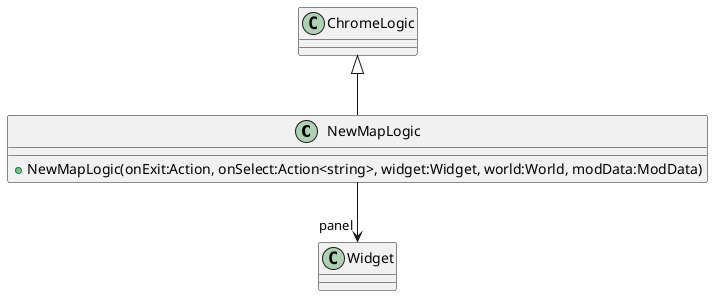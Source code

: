 @startuml
class NewMapLogic {
    + NewMapLogic(onExit:Action, onSelect:Action<string>, widget:Widget, world:World, modData:ModData)
}
ChromeLogic <|-- NewMapLogic
NewMapLogic --> "panel" Widget
@enduml
